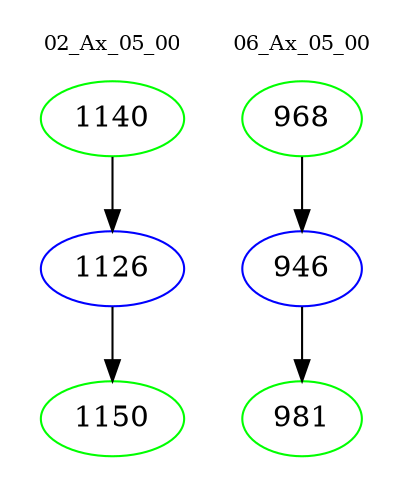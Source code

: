 digraph{
subgraph cluster_0 {
color = white
label = "02_Ax_05_00";
fontsize=10;
T0_1140 [label="1140", color="green"]
T0_1140 -> T0_1126 [color="black"]
T0_1126 [label="1126", color="blue"]
T0_1126 -> T0_1150 [color="black"]
T0_1150 [label="1150", color="green"]
}
subgraph cluster_1 {
color = white
label = "06_Ax_05_00";
fontsize=10;
T1_968 [label="968", color="green"]
T1_968 -> T1_946 [color="black"]
T1_946 [label="946", color="blue"]
T1_946 -> T1_981 [color="black"]
T1_981 [label="981", color="green"]
}
}
